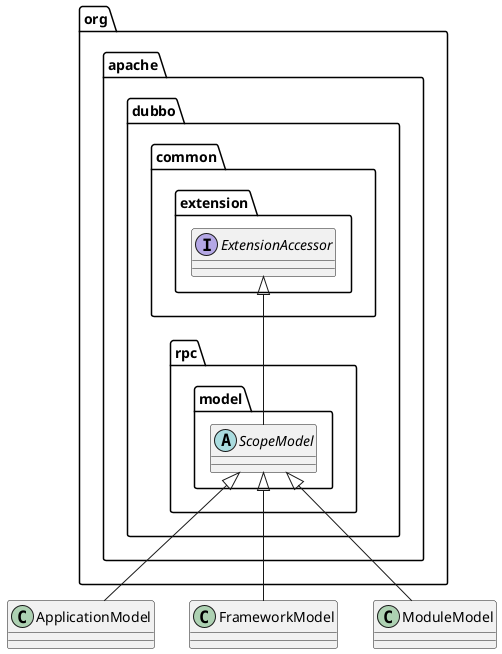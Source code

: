 @startuml
'https://plantuml.com/class-diagram

interface org.apache.dubbo.common.extension.ExtensionAccessor
abstract class org.apache.dubbo.rpc.model.ScopeModel
class ApplicationModel
class FrameworkModel
class ModuleModel

org.apache.dubbo.common.extension.ExtensionAccessor <|-- org.apache.dubbo.rpc.model.ScopeModel
org.apache.dubbo.rpc.model.ScopeModel <|-- ApplicationModel
org.apache.dubbo.rpc.model.ScopeModel <|-- FrameworkModel
org.apache.dubbo.rpc.model.ScopeModel <|-- ModuleModel

@enduml